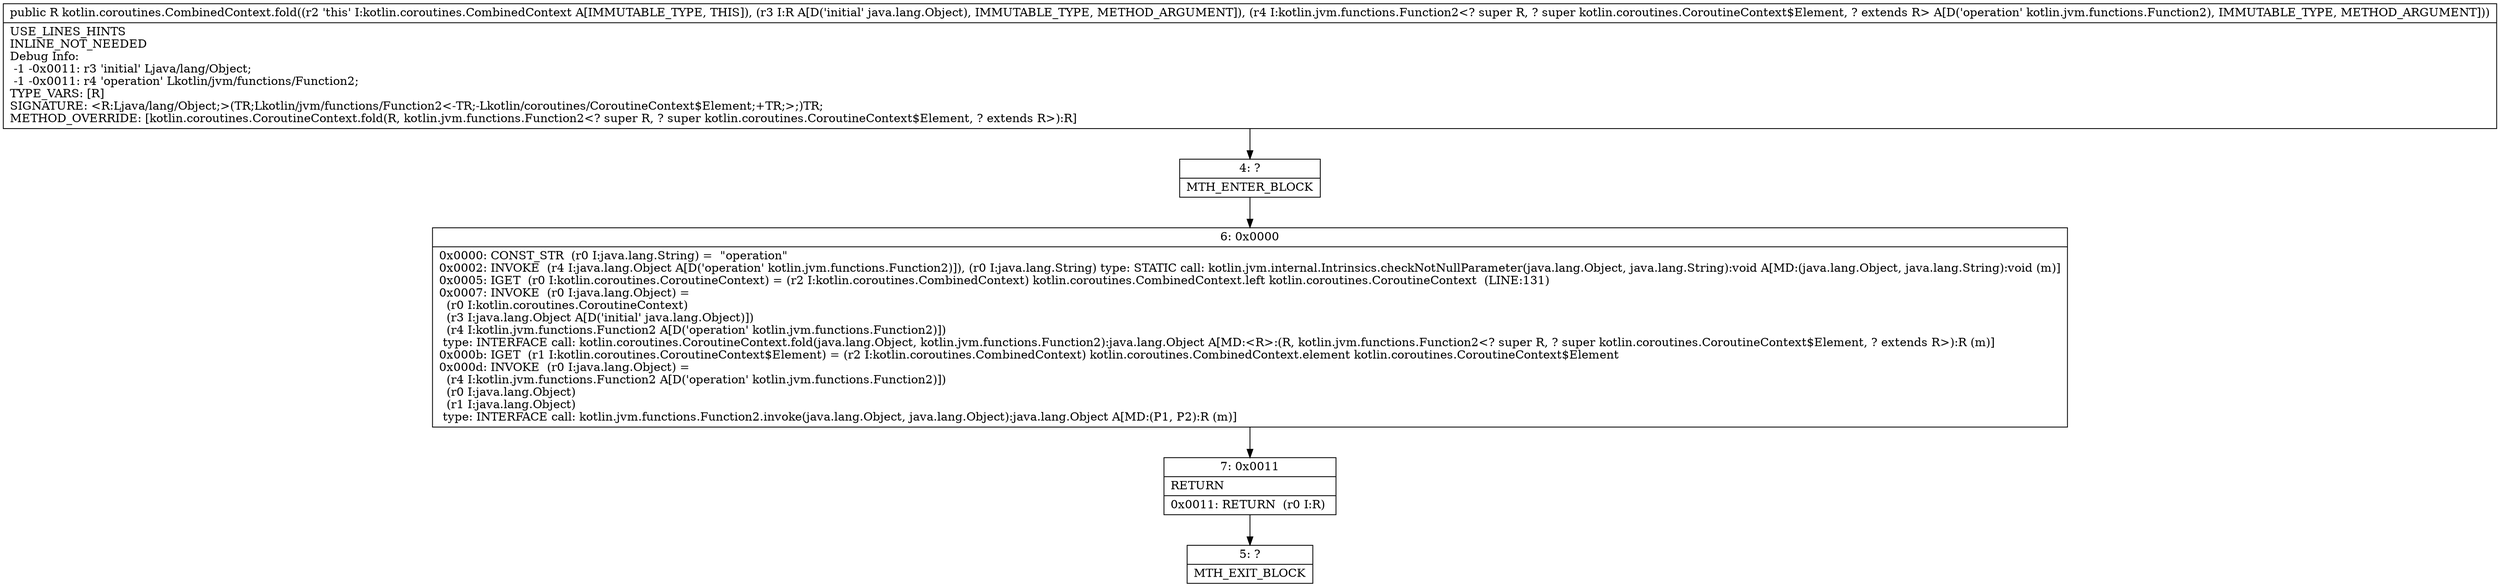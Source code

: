 digraph "CFG forkotlin.coroutines.CombinedContext.fold(Ljava\/lang\/Object;Lkotlin\/jvm\/functions\/Function2;)Ljava\/lang\/Object;" {
Node_4 [shape=record,label="{4\:\ ?|MTH_ENTER_BLOCK\l}"];
Node_6 [shape=record,label="{6\:\ 0x0000|0x0000: CONST_STR  (r0 I:java.lang.String) =  \"operation\" \l0x0002: INVOKE  (r4 I:java.lang.Object A[D('operation' kotlin.jvm.functions.Function2)]), (r0 I:java.lang.String) type: STATIC call: kotlin.jvm.internal.Intrinsics.checkNotNullParameter(java.lang.Object, java.lang.String):void A[MD:(java.lang.Object, java.lang.String):void (m)]\l0x0005: IGET  (r0 I:kotlin.coroutines.CoroutineContext) = (r2 I:kotlin.coroutines.CombinedContext) kotlin.coroutines.CombinedContext.left kotlin.coroutines.CoroutineContext  (LINE:131)\l0x0007: INVOKE  (r0 I:java.lang.Object) = \l  (r0 I:kotlin.coroutines.CoroutineContext)\l  (r3 I:java.lang.Object A[D('initial' java.lang.Object)])\l  (r4 I:kotlin.jvm.functions.Function2 A[D('operation' kotlin.jvm.functions.Function2)])\l type: INTERFACE call: kotlin.coroutines.CoroutineContext.fold(java.lang.Object, kotlin.jvm.functions.Function2):java.lang.Object A[MD:\<R\>:(R, kotlin.jvm.functions.Function2\<? super R, ? super kotlin.coroutines.CoroutineContext$Element, ? extends R\>):R (m)]\l0x000b: IGET  (r1 I:kotlin.coroutines.CoroutineContext$Element) = (r2 I:kotlin.coroutines.CombinedContext) kotlin.coroutines.CombinedContext.element kotlin.coroutines.CoroutineContext$Element \l0x000d: INVOKE  (r0 I:java.lang.Object) = \l  (r4 I:kotlin.jvm.functions.Function2 A[D('operation' kotlin.jvm.functions.Function2)])\l  (r0 I:java.lang.Object)\l  (r1 I:java.lang.Object)\l type: INTERFACE call: kotlin.jvm.functions.Function2.invoke(java.lang.Object, java.lang.Object):java.lang.Object A[MD:(P1, P2):R (m)]\l}"];
Node_7 [shape=record,label="{7\:\ 0x0011|RETURN\l|0x0011: RETURN  (r0 I:R) \l}"];
Node_5 [shape=record,label="{5\:\ ?|MTH_EXIT_BLOCK\l}"];
MethodNode[shape=record,label="{public R kotlin.coroutines.CombinedContext.fold((r2 'this' I:kotlin.coroutines.CombinedContext A[IMMUTABLE_TYPE, THIS]), (r3 I:R A[D('initial' java.lang.Object), IMMUTABLE_TYPE, METHOD_ARGUMENT]), (r4 I:kotlin.jvm.functions.Function2\<? super R, ? super kotlin.coroutines.CoroutineContext$Element, ? extends R\> A[D('operation' kotlin.jvm.functions.Function2), IMMUTABLE_TYPE, METHOD_ARGUMENT]))  | USE_LINES_HINTS\lINLINE_NOT_NEEDED\lDebug Info:\l  \-1 \-0x0011: r3 'initial' Ljava\/lang\/Object;\l  \-1 \-0x0011: r4 'operation' Lkotlin\/jvm\/functions\/Function2;\lTYPE_VARS: [R]\lSIGNATURE: \<R:Ljava\/lang\/Object;\>(TR;Lkotlin\/jvm\/functions\/Function2\<\-TR;\-Lkotlin\/coroutines\/CoroutineContext$Element;+TR;\>;)TR;\lMETHOD_OVERRIDE: [kotlin.coroutines.CoroutineContext.fold(R, kotlin.jvm.functions.Function2\<? super R, ? super kotlin.coroutines.CoroutineContext$Element, ? extends R\>):R]\l}"];
MethodNode -> Node_4;Node_4 -> Node_6;
Node_6 -> Node_7;
Node_7 -> Node_5;
}

